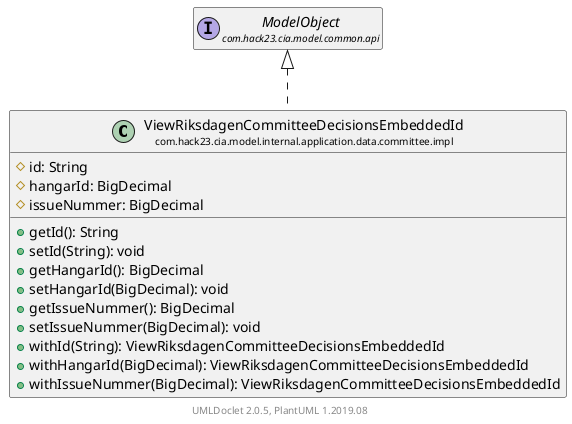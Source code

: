 @startuml
    set namespaceSeparator none
    hide empty fields
    hide empty methods

    class "<size:14>ViewRiksdagenCommitteeDecisionsEmbeddedId\n<size:10>com.hack23.cia.model.internal.application.data.committee.impl" as com.hack23.cia.model.internal.application.data.committee.impl.ViewRiksdagenCommitteeDecisionsEmbeddedId [[ViewRiksdagenCommitteeDecisionsEmbeddedId.html]] {
        #id: String
        #hangarId: BigDecimal
        #issueNummer: BigDecimal
        +getId(): String
        +setId(String): void
        +getHangarId(): BigDecimal
        +setHangarId(BigDecimal): void
        +getIssueNummer(): BigDecimal
        +setIssueNummer(BigDecimal): void
        +withId(String): ViewRiksdagenCommitteeDecisionsEmbeddedId
        +withHangarId(BigDecimal): ViewRiksdagenCommitteeDecisionsEmbeddedId
        +withIssueNummer(BigDecimal): ViewRiksdagenCommitteeDecisionsEmbeddedId
    }

    interface "<size:14>ModelObject\n<size:10>com.hack23.cia.model.common.api" as com.hack23.cia.model.common.api.ModelObject

    com.hack23.cia.model.common.api.ModelObject <|.. com.hack23.cia.model.internal.application.data.committee.impl.ViewRiksdagenCommitteeDecisionsEmbeddedId

    center footer UMLDoclet 2.0.5, PlantUML 1.2019.08
@enduml
